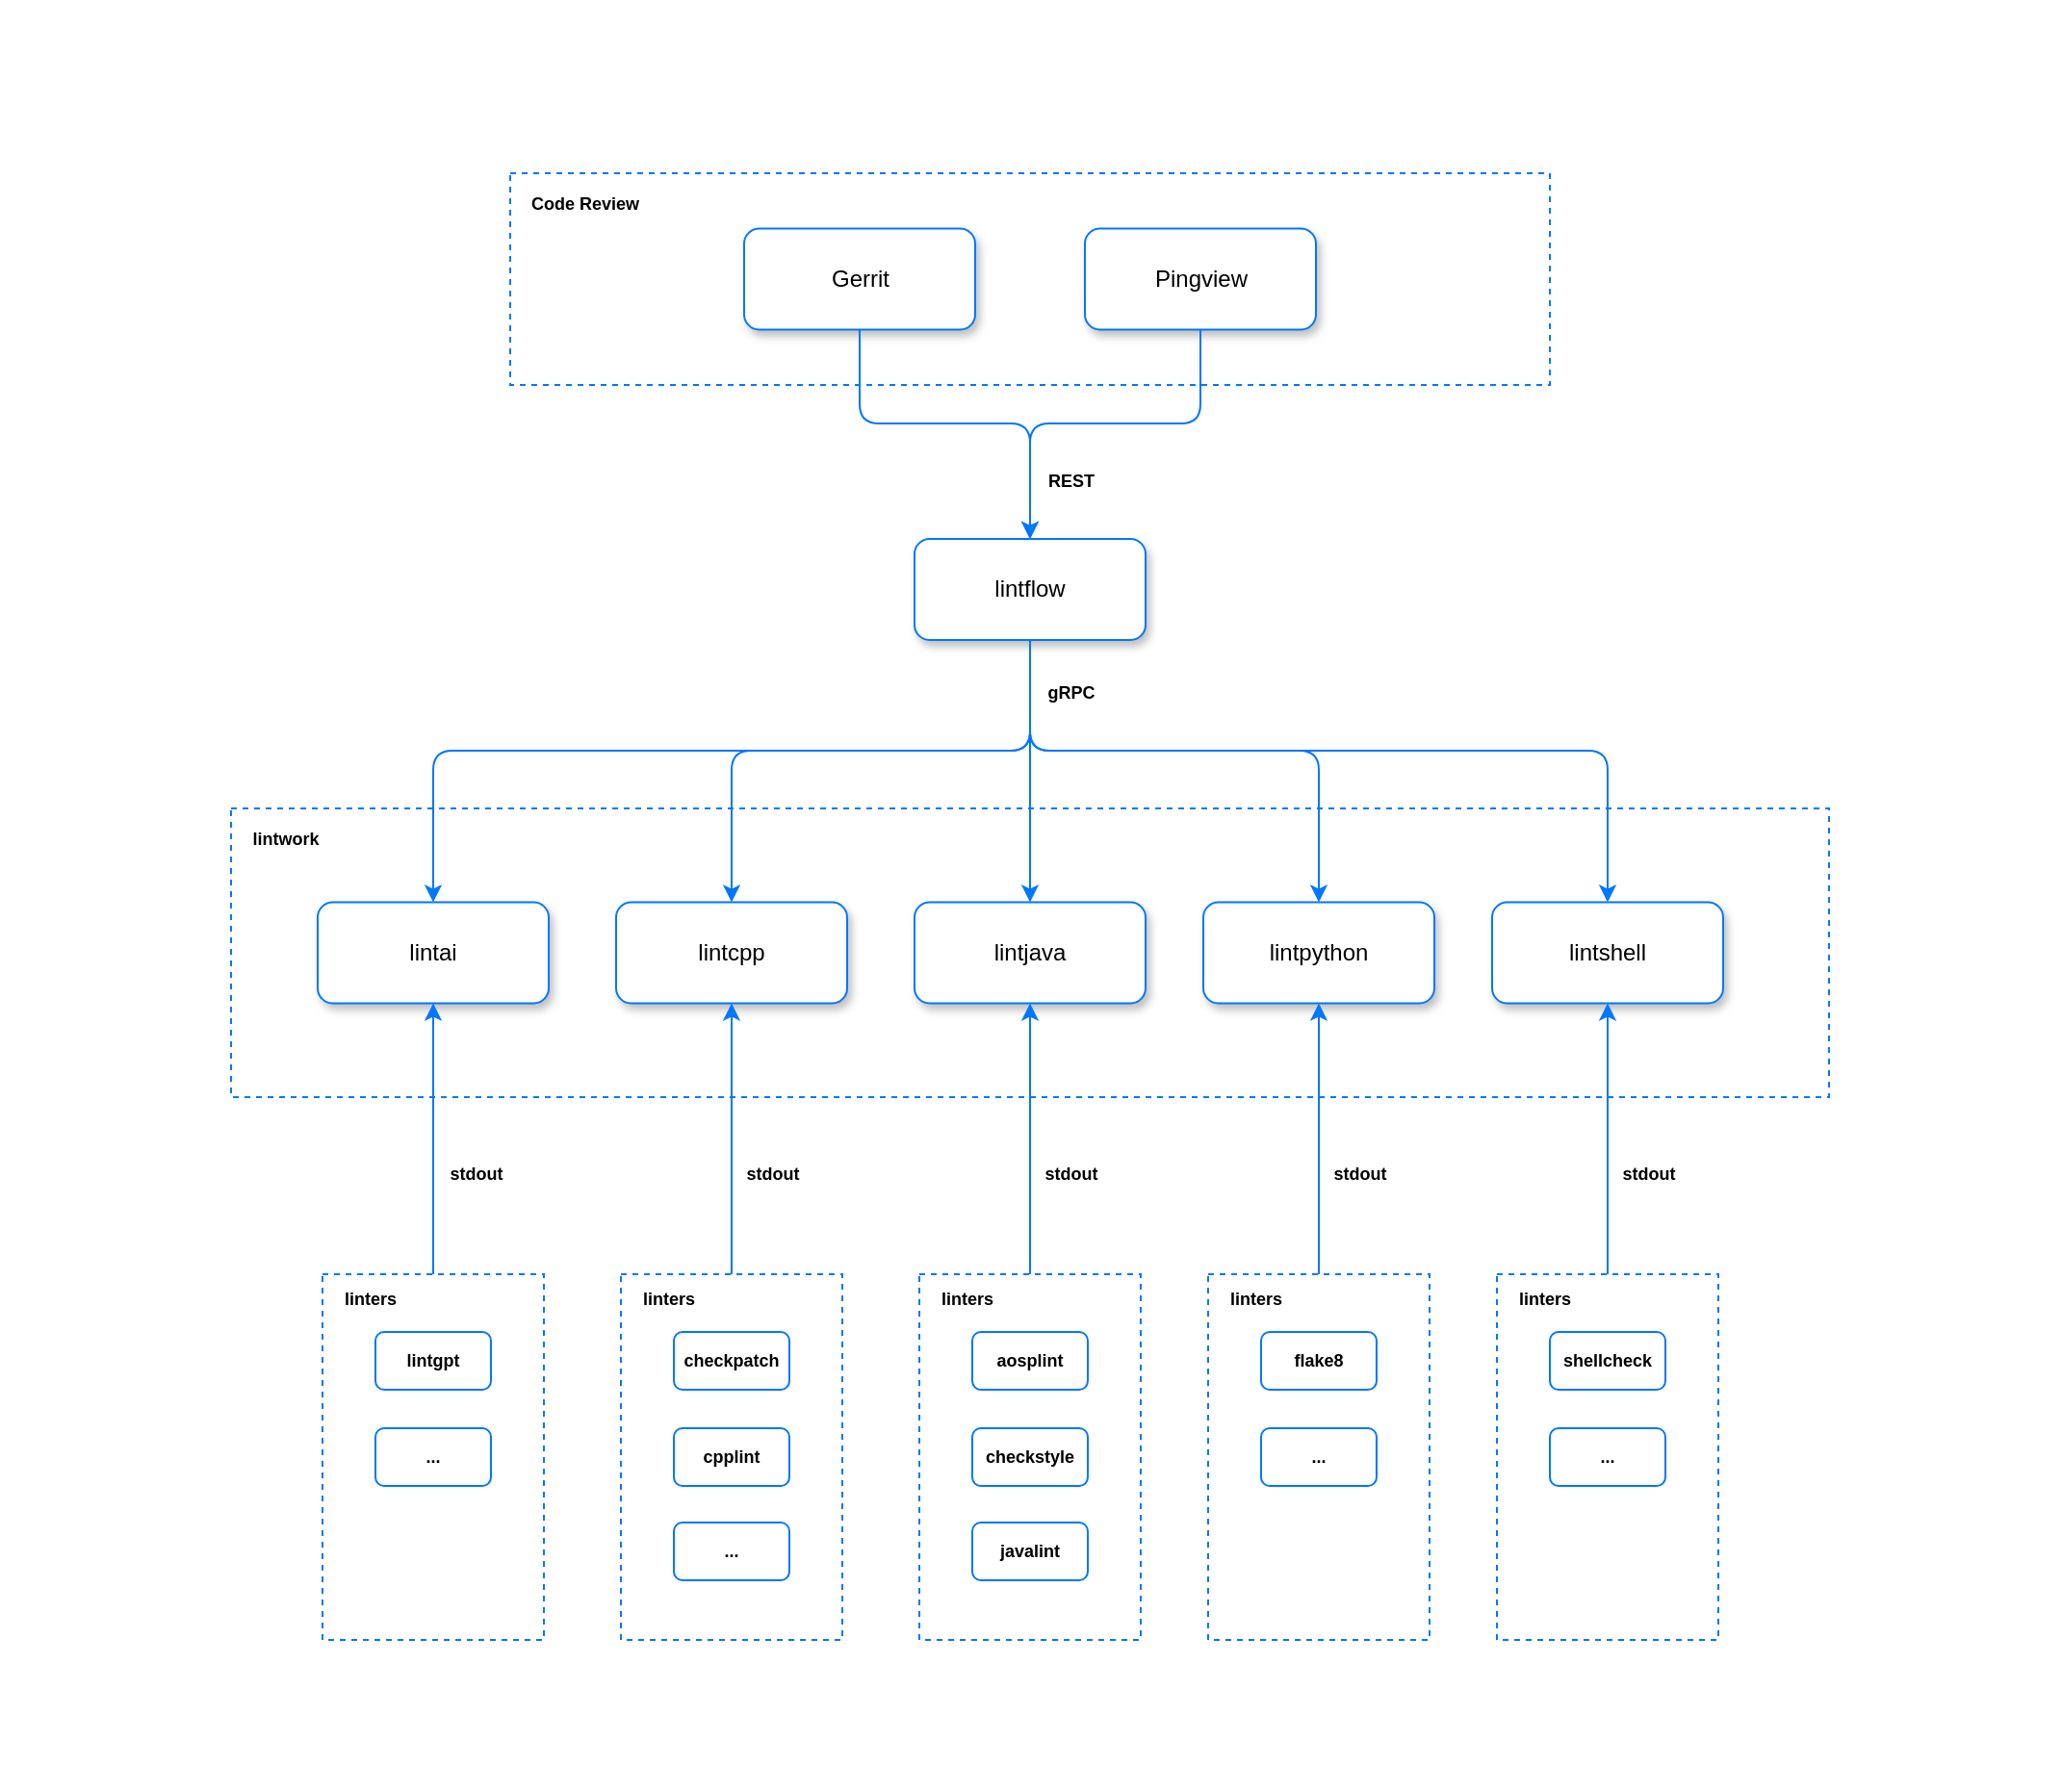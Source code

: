<mxfile scale="2" border="0">
    <diagram id="6hGFLwfOUW9BJ-s0fimq" name="Page-1">
        <mxGraphModel dx="3194" dy="999" grid="1" gridSize="10" guides="1" tooltips="1" connect="1" arrows="1" fold="1" page="1" pageScale="1" pageWidth="827" pageHeight="1169" math="0" shadow="0">
            <root>
                <mxCell id="0"/>
                <mxCell id="1" parent="0"/>
                <mxCell id="105" value="" style="rounded=0;whiteSpace=wrap;html=1;strokeColor=none;shadow=0;dashed=1;" vertex="1" parent="1">
                    <mxGeometry x="-985" y="340" width="1070" height="930" as="geometry"/>
                </mxCell>
                <mxCell id="36" value="" style="rounded=0;whiteSpace=wrap;html=1;strokeColor=#0077FF;shadow=0;dashed=1;" vertex="1" parent="1">
                    <mxGeometry x="-720" y="430" width="540" height="110" as="geometry"/>
                </mxCell>
                <mxCell id="37" value="&lt;span&gt;Gerrit&lt;/span&gt;" style="rounded=1;whiteSpace=wrap;html=1;shadow=1;strokeColor=#0077FF;fontStyle=0" vertex="1" parent="1">
                    <mxGeometry x="-598.5" y="458.75" width="120" height="52.5" as="geometry"/>
                </mxCell>
                <mxCell id="39" value="Code Review" style="text;html=1;strokeColor=none;fillColor=none;align=center;verticalAlign=middle;whiteSpace=wrap;rounded=0;shadow=0;fontStyle=1;fontSize=9;" vertex="1" parent="1">
                    <mxGeometry x="-716" y="436" width="70" height="20" as="geometry"/>
                </mxCell>
                <mxCell id="40" value="&lt;span&gt;Pingview&lt;/span&gt;" style="rounded=1;whiteSpace=wrap;html=1;shadow=1;strokeColor=#0077FF;fontStyle=0" vertex="1" parent="1">
                    <mxGeometry x="-421.5" y="458.75" width="120" height="52.5" as="geometry"/>
                </mxCell>
                <mxCell id="41" value="&lt;span&gt;lintflow&lt;br&gt;&lt;/span&gt;" style="rounded=1;whiteSpace=wrap;html=1;shadow=1;strokeColor=#0077FF;fontStyle=0" vertex="1" parent="1">
                    <mxGeometry x="-510" y="620" width="120" height="52.5" as="geometry"/>
                </mxCell>
                <mxCell id="50" value="" style="edgeStyle=elbowEdgeStyle;elbow=vertical;html=1;rounded=1;curved=0;sourcePerimeterSpacing=0;targetPerimeterSpacing=0;startSize=6;endSize=6;fontSize=9;exitX=0.5;exitY=1;exitDx=0;exitDy=0;entryX=0.5;entryY=0;entryDx=0;entryDy=0;strokeColor=#0077FF;" edge="1" parent="1" source="37" target="41">
                    <mxGeometry relative="1" as="geometry">
                        <mxPoint x="-360" y="670" as="targetPoint"/>
                        <Array as="points">
                            <mxPoint x="-490" y="560"/>
                        </Array>
                    </mxGeometry>
                </mxCell>
                <mxCell id="51" value="" style="edgeStyle=elbowEdgeStyle;elbow=vertical;html=1;rounded=1;curved=0;sourcePerimeterSpacing=0;targetPerimeterSpacing=0;startSize=6;endSize=6;fontSize=9;exitX=0.5;exitY=1;exitDx=0;exitDy=0;entryX=0.5;entryY=0;entryDx=0;entryDy=0;strokeColor=#0077FF;" edge="1" parent="1" source="40" target="41">
                    <mxGeometry relative="1" as="geometry">
                        <mxPoint x="-528.5" y="551.25" as="sourcePoint"/>
                        <mxPoint x="-440" y="630" as="targetPoint"/>
                        <Array as="points">
                            <mxPoint x="-400" y="560"/>
                        </Array>
                    </mxGeometry>
                </mxCell>
                <mxCell id="52" value="" style="rounded=0;whiteSpace=wrap;html=1;strokeColor=#0077FF;shadow=0;dashed=1;" vertex="1" parent="1">
                    <mxGeometry x="-865" y="760" width="830" height="150" as="geometry"/>
                </mxCell>
                <mxCell id="53" value="lintwork" style="text;html=1;strokeColor=none;fillColor=none;align=center;verticalAlign=middle;whiteSpace=wrap;rounded=0;shadow=0;fontStyle=1;fontSize=9;" vertex="1" parent="1">
                    <mxGeometry x="-860" y="766" width="47" height="20" as="geometry"/>
                </mxCell>
                <mxCell id="54" value="&lt;span&gt;lintai&lt;br&gt;&lt;/span&gt;" style="rounded=1;whiteSpace=wrap;html=1;shadow=1;strokeColor=#0077FF;fontStyle=0" vertex="1" parent="1">
                    <mxGeometry x="-820" y="808.75" width="120" height="52.5" as="geometry"/>
                </mxCell>
                <mxCell id="55" value="&lt;span&gt;lintcpp&lt;br&gt;&lt;/span&gt;" style="rounded=1;whiteSpace=wrap;html=1;shadow=1;strokeColor=#0077FF;fontStyle=0" vertex="1" parent="1">
                    <mxGeometry x="-665" y="808.75" width="120" height="52.5" as="geometry"/>
                </mxCell>
                <mxCell id="56" value="&lt;span&gt;lintjava&lt;br&gt;&lt;/span&gt;" style="rounded=1;whiteSpace=wrap;html=1;shadow=1;strokeColor=#0077FF;fontStyle=0" vertex="1" parent="1">
                    <mxGeometry x="-510" y="808.75" width="120" height="52.5" as="geometry"/>
                </mxCell>
                <mxCell id="57" value="&lt;span&gt;lintpython&lt;br&gt;&lt;/span&gt;" style="rounded=1;whiteSpace=wrap;html=1;shadow=1;strokeColor=#0077FF;fontStyle=0" vertex="1" parent="1">
                    <mxGeometry x="-360" y="808.75" width="120" height="52.5" as="geometry"/>
                </mxCell>
                <mxCell id="58" value="&lt;span&gt;lintshell&lt;br&gt;&lt;/span&gt;" style="rounded=1;whiteSpace=wrap;html=1;shadow=1;strokeColor=#0077FF;fontStyle=0" vertex="1" parent="1">
                    <mxGeometry x="-210" y="808.75" width="120" height="52.5" as="geometry"/>
                </mxCell>
                <mxCell id="59" value="" style="edgeStyle=elbowEdgeStyle;elbow=vertical;html=1;rounded=1;curved=0;sourcePerimeterSpacing=0;targetPerimeterSpacing=0;startSize=6;endSize=6;fontSize=9;exitX=0.5;exitY=1;exitDx=0;exitDy=0;entryX=0.5;entryY=0;entryDx=0;entryDy=0;strokeColor=#0077FF;" edge="1" parent="1" source="41" target="54">
                    <mxGeometry relative="1" as="geometry">
                        <mxPoint x="-351.5" y="551.25" as="sourcePoint"/>
                        <mxPoint x="-440" y="630" as="targetPoint"/>
                        <Array as="points">
                            <mxPoint x="-600" y="730"/>
                        </Array>
                    </mxGeometry>
                </mxCell>
                <mxCell id="60" value="" style="edgeStyle=elbowEdgeStyle;elbow=vertical;html=1;rounded=1;curved=0;sourcePerimeterSpacing=0;targetPerimeterSpacing=0;startSize=6;endSize=6;fontSize=9;exitX=0.5;exitY=1;exitDx=0;exitDy=0;entryX=0.5;entryY=0;entryDx=0;entryDy=0;strokeColor=#0077FF;" edge="1" parent="1" source="41" target="55">
                    <mxGeometry relative="1" as="geometry">
                        <mxPoint x="-440" y="682.5" as="sourcePoint"/>
                        <mxPoint x="-750" y="788.75" as="targetPoint"/>
                        <Array as="points">
                            <mxPoint x="-530" y="730"/>
                        </Array>
                    </mxGeometry>
                </mxCell>
                <mxCell id="61" value="" style="edgeStyle=elbowEdgeStyle;elbow=vertical;html=1;rounded=1;curved=0;sourcePerimeterSpacing=0;targetPerimeterSpacing=0;startSize=6;endSize=6;fontSize=9;exitX=0.5;exitY=1;exitDx=0;exitDy=0;entryX=0.5;entryY=0;entryDx=0;entryDy=0;strokeColor=#0077FF;" edge="1" parent="1" source="41" target="56">
                    <mxGeometry relative="1" as="geometry">
                        <mxPoint x="-440" y="682.5" as="sourcePoint"/>
                        <mxPoint x="-595" y="788.75" as="targetPoint"/>
                        <Array as="points">
                            <mxPoint x="-510" y="710"/>
                        </Array>
                    </mxGeometry>
                </mxCell>
                <mxCell id="62" value="" style="edgeStyle=elbowEdgeStyle;elbow=vertical;html=1;rounded=1;curved=0;sourcePerimeterSpacing=0;targetPerimeterSpacing=0;startSize=6;endSize=6;fontSize=9;exitX=0.5;exitY=1;exitDx=0;exitDy=0;entryX=0.5;entryY=0;entryDx=0;entryDy=0;strokeColor=#0077FF;" edge="1" parent="1" source="41" target="57">
                    <mxGeometry relative="1" as="geometry">
                        <mxPoint x="-440" y="682.5" as="sourcePoint"/>
                        <mxPoint x="-595" y="788.75" as="targetPoint"/>
                        <Array as="points">
                            <mxPoint x="-380" y="730"/>
                        </Array>
                    </mxGeometry>
                </mxCell>
                <mxCell id="63" value="" style="edgeStyle=elbowEdgeStyle;elbow=vertical;html=1;rounded=1;curved=0;sourcePerimeterSpacing=0;targetPerimeterSpacing=0;startSize=6;endSize=6;fontSize=9;exitX=0.5;exitY=1;exitDx=0;exitDy=0;entryX=0.5;entryY=0;entryDx=0;entryDy=0;strokeColor=#0077FF;" edge="1" parent="1" source="41" target="58">
                    <mxGeometry relative="1" as="geometry">
                        <mxPoint x="-440" y="682.5" as="sourcePoint"/>
                        <mxPoint x="-290" y="788.75" as="targetPoint"/>
                        <Array as="points">
                            <mxPoint x="-290" y="730"/>
                        </Array>
                    </mxGeometry>
                </mxCell>
                <mxCell id="65" value="" style="rounded=0;whiteSpace=wrap;html=1;shadow=0;strokeColor=#0077FF;fontSize=9;dashed=1;" vertex="1" parent="1">
                    <mxGeometry x="-817.5" y="1002" width="115" height="190" as="geometry"/>
                </mxCell>
                <mxCell id="68" value="&lt;b&gt;lintgpt&lt;/b&gt;" style="text;html=1;strokeColor=#0077FF;fillColor=none;align=center;verticalAlign=middle;whiteSpace=wrap;rounded=1;shadow=0;fontSize=9;fontStyle=0" vertex="1" parent="1">
                    <mxGeometry x="-790" y="1032" width="60" height="30" as="geometry"/>
                </mxCell>
                <mxCell id="69" value="REST" style="text;html=1;strokeColor=none;fillColor=none;align=center;verticalAlign=middle;whiteSpace=wrap;rounded=0;shadow=0;fontSize=9;fontStyle=1" vertex="1" parent="1">
                    <mxGeometry x="-450" y="580" width="43" height="20" as="geometry"/>
                </mxCell>
                <mxCell id="70" value="gRPC" style="text;html=1;strokeColor=none;fillColor=none;align=center;verticalAlign=middle;whiteSpace=wrap;rounded=0;shadow=0;fontSize=9;fontStyle=1" vertex="1" parent="1">
                    <mxGeometry x="-450" y="690" width="43" height="20" as="geometry"/>
                </mxCell>
                <mxCell id="73" value="linters" style="text;html=1;strokeColor=none;fillColor=none;align=center;verticalAlign=middle;whiteSpace=wrap;rounded=0;shadow=0;fontStyle=1;fontSize=9;" vertex="1" parent="1">
                    <mxGeometry x="-814.5" y="1005" width="43" height="20" as="geometry"/>
                </mxCell>
                <mxCell id="74" value="" style="rounded=0;whiteSpace=wrap;html=1;shadow=0;strokeColor=#0077FF;fontSize=9;dashed=1;" vertex="1" parent="1">
                    <mxGeometry x="-662.5" y="1002" width="115" height="190" as="geometry"/>
                </mxCell>
                <mxCell id="75" value="&lt;b&gt;checkpatch&lt;/b&gt;" style="text;html=1;strokeColor=#0077FF;fillColor=none;align=center;verticalAlign=middle;whiteSpace=wrap;rounded=1;shadow=0;fontSize=9;fontStyle=0" vertex="1" parent="1">
                    <mxGeometry x="-635" y="1032" width="60" height="30" as="geometry"/>
                </mxCell>
                <mxCell id="76" value="linters" style="text;html=1;strokeColor=none;fillColor=none;align=center;verticalAlign=middle;whiteSpace=wrap;rounded=0;shadow=0;fontStyle=1;fontSize=9;" vertex="1" parent="1">
                    <mxGeometry x="-659.5" y="1005" width="43" height="20" as="geometry"/>
                </mxCell>
                <mxCell id="77" value="&lt;b&gt;cpplint&lt;/b&gt;" style="text;html=1;strokeColor=#0077FF;fillColor=none;align=center;verticalAlign=middle;whiteSpace=wrap;rounded=1;shadow=0;fontSize=9;fontStyle=0" vertex="1" parent="1">
                    <mxGeometry x="-635" y="1082" width="60" height="30" as="geometry"/>
                </mxCell>
                <mxCell id="78" value="&lt;b&gt;...&lt;/b&gt;" style="text;html=1;strokeColor=#0077FF;fillColor=none;align=center;verticalAlign=middle;whiteSpace=wrap;rounded=1;shadow=0;fontSize=9;fontStyle=0" vertex="1" parent="1">
                    <mxGeometry x="-635" y="1131" width="60" height="30" as="geometry"/>
                </mxCell>
                <mxCell id="79" value="&lt;b&gt;...&lt;/b&gt;" style="text;html=1;strokeColor=#0077FF;fillColor=none;align=center;verticalAlign=middle;whiteSpace=wrap;rounded=1;shadow=0;fontSize=9;fontStyle=0" vertex="1" parent="1">
                    <mxGeometry x="-790" y="1082" width="60" height="30" as="geometry"/>
                </mxCell>
                <mxCell id="80" value="" style="rounded=0;whiteSpace=wrap;html=1;shadow=0;strokeColor=#0077FF;fontSize=9;dashed=1;" vertex="1" parent="1">
                    <mxGeometry x="-507.5" y="1002" width="115" height="190" as="geometry"/>
                </mxCell>
                <mxCell id="81" value="&lt;b&gt;aosplint&lt;/b&gt;" style="text;html=1;strokeColor=#0077FF;fillColor=none;align=center;verticalAlign=middle;whiteSpace=wrap;rounded=1;shadow=0;fontSize=9;fontStyle=0" vertex="1" parent="1">
                    <mxGeometry x="-480" y="1032" width="60" height="30" as="geometry"/>
                </mxCell>
                <mxCell id="82" value="linters" style="text;html=1;strokeColor=none;fillColor=none;align=center;verticalAlign=middle;whiteSpace=wrap;rounded=0;shadow=0;fontStyle=1;fontSize=9;" vertex="1" parent="1">
                    <mxGeometry x="-504.5" y="1005" width="43" height="20" as="geometry"/>
                </mxCell>
                <mxCell id="83" value="&lt;b&gt;checkstyle&lt;/b&gt;" style="text;html=1;strokeColor=#0077FF;fillColor=none;align=center;verticalAlign=middle;whiteSpace=wrap;rounded=1;shadow=0;fontSize=9;fontStyle=0" vertex="1" parent="1">
                    <mxGeometry x="-480" y="1082" width="60" height="30" as="geometry"/>
                </mxCell>
                <mxCell id="84" value="&lt;b&gt;javalint&lt;/b&gt;" style="text;html=1;strokeColor=#0077FF;fillColor=none;align=center;verticalAlign=middle;whiteSpace=wrap;rounded=1;shadow=0;fontSize=9;fontStyle=0" vertex="1" parent="1">
                    <mxGeometry x="-480" y="1131" width="60" height="30" as="geometry"/>
                </mxCell>
                <mxCell id="85" value="" style="rounded=0;whiteSpace=wrap;html=1;shadow=0;strokeColor=#0077FF;fontSize=9;dashed=1;" vertex="1" parent="1">
                    <mxGeometry x="-357.5" y="1002" width="115" height="190" as="geometry"/>
                </mxCell>
                <mxCell id="86" value="&lt;b&gt;flake8&lt;/b&gt;" style="text;html=1;strokeColor=#0077FF;fillColor=none;align=center;verticalAlign=middle;whiteSpace=wrap;rounded=1;shadow=0;fontSize=9;fontStyle=0" vertex="1" parent="1">
                    <mxGeometry x="-330" y="1032" width="60" height="30" as="geometry"/>
                </mxCell>
                <mxCell id="87" value="linters" style="text;html=1;strokeColor=none;fillColor=none;align=center;verticalAlign=middle;whiteSpace=wrap;rounded=0;shadow=0;fontStyle=1;fontSize=9;" vertex="1" parent="1">
                    <mxGeometry x="-354.5" y="1005" width="43" height="20" as="geometry"/>
                </mxCell>
                <mxCell id="88" value="&lt;b&gt;...&lt;/b&gt;" style="text;html=1;strokeColor=#0077FF;fillColor=none;align=center;verticalAlign=middle;whiteSpace=wrap;rounded=1;shadow=0;fontSize=9;fontStyle=0" vertex="1" parent="1">
                    <mxGeometry x="-330" y="1082" width="60" height="30" as="geometry"/>
                </mxCell>
                <mxCell id="90" value="" style="rounded=0;whiteSpace=wrap;html=1;shadow=0;strokeColor=#0077FF;fontSize=9;dashed=1;" vertex="1" parent="1">
                    <mxGeometry x="-207.5" y="1002" width="115" height="190" as="geometry"/>
                </mxCell>
                <mxCell id="91" value="&lt;b&gt;shellcheck&lt;/b&gt;" style="text;html=1;strokeColor=#0077FF;fillColor=none;align=center;verticalAlign=middle;whiteSpace=wrap;rounded=1;shadow=0;fontSize=9;fontStyle=0" vertex="1" parent="1">
                    <mxGeometry x="-180" y="1032" width="60" height="30" as="geometry"/>
                </mxCell>
                <mxCell id="92" value="linters" style="text;html=1;strokeColor=none;fillColor=none;align=center;verticalAlign=middle;whiteSpace=wrap;rounded=0;shadow=0;fontStyle=1;fontSize=9;" vertex="1" parent="1">
                    <mxGeometry x="-204.5" y="1005" width="43" height="20" as="geometry"/>
                </mxCell>
                <mxCell id="93" value="&lt;b&gt;...&lt;/b&gt;" style="text;html=1;strokeColor=#0077FF;fillColor=none;align=center;verticalAlign=middle;whiteSpace=wrap;rounded=1;shadow=0;fontSize=9;fontStyle=0" vertex="1" parent="1">
                    <mxGeometry x="-180" y="1082" width="60" height="30" as="geometry"/>
                </mxCell>
                <mxCell id="94" value="" style="endArrow=none;html=1;strokeColor=#0077FF;fontSize=9;exitX=0.5;exitY=1;exitDx=0;exitDy=0;entryX=0.5;entryY=0;entryDx=0;entryDy=0;startArrow=classic;startFill=1;endFill=0;" edge="1" parent="1" source="56" target="80">
                    <mxGeometry width="50" height="50" relative="1" as="geometry">
                        <mxPoint x="-470" y="880" as="sourcePoint"/>
                        <mxPoint x="-420" y="830" as="targetPoint"/>
                    </mxGeometry>
                </mxCell>
                <mxCell id="95" value="" style="endArrow=none;html=1;strokeColor=#0077FF;fontSize=9;exitX=0.5;exitY=1;exitDx=0;exitDy=0;entryX=0.5;entryY=0;entryDx=0;entryDy=0;startArrow=classic;startFill=1;endFill=0;" edge="1" parent="1" source="55" target="74">
                    <mxGeometry width="50" height="50" relative="1" as="geometry">
                        <mxPoint x="-440" y="871.25" as="sourcePoint"/>
                        <mxPoint x="-440" y="980.0" as="targetPoint"/>
                    </mxGeometry>
                </mxCell>
                <mxCell id="96" value="" style="endArrow=none;html=1;strokeColor=#0077FF;fontSize=9;exitX=0.5;exitY=1;exitDx=0;exitDy=0;entryX=0.5;entryY=0;entryDx=0;entryDy=0;startArrow=classic;startFill=1;endFill=0;" edge="1" parent="1" source="54" target="65">
                    <mxGeometry width="50" height="50" relative="1" as="geometry">
                        <mxPoint x="-595" y="871.25" as="sourcePoint"/>
                        <mxPoint x="-595" y="980.0" as="targetPoint"/>
                    </mxGeometry>
                </mxCell>
                <mxCell id="97" value="" style="endArrow=none;html=1;strokeColor=#0077FF;fontSize=9;exitX=0.5;exitY=1;exitDx=0;exitDy=0;entryX=0.5;entryY=0;entryDx=0;entryDy=0;startArrow=classic;startFill=1;endFill=0;" edge="1" parent="1" source="58" target="90">
                    <mxGeometry width="50" height="50" relative="1" as="geometry">
                        <mxPoint x="-440" y="871.25" as="sourcePoint"/>
                        <mxPoint x="-440" y="980.0" as="targetPoint"/>
                    </mxGeometry>
                </mxCell>
                <mxCell id="98" value="" style="endArrow=none;html=1;strokeColor=#0077FF;fontSize=9;exitX=0.5;exitY=1;exitDx=0;exitDy=0;entryX=0.5;entryY=0;entryDx=0;entryDy=0;startArrow=classic;startFill=1;endFill=0;" edge="1" parent="1" source="57" target="85">
                    <mxGeometry width="50" height="50" relative="1" as="geometry">
                        <mxPoint x="-300.37" y="861.25" as="sourcePoint"/>
                        <mxPoint x="-300.37" y="970.0" as="targetPoint"/>
                    </mxGeometry>
                </mxCell>
                <mxCell id="100" value="stdout" style="text;html=1;strokeColor=none;fillColor=none;align=center;verticalAlign=middle;whiteSpace=wrap;rounded=0;shadow=0;fontSize=9;fontStyle=1" vertex="1" parent="1">
                    <mxGeometry x="-759" y="940" width="43" height="20" as="geometry"/>
                </mxCell>
                <mxCell id="101" value="stdout" style="text;html=1;strokeColor=none;fillColor=none;align=center;verticalAlign=middle;whiteSpace=wrap;rounded=0;shadow=0;fontSize=9;fontStyle=1" vertex="1" parent="1">
                    <mxGeometry x="-605" y="940" width="43" height="20" as="geometry"/>
                </mxCell>
                <mxCell id="102" value="stdout" style="text;html=1;strokeColor=none;fillColor=none;align=center;verticalAlign=middle;whiteSpace=wrap;rounded=0;shadow=0;fontSize=9;fontStyle=1" vertex="1" parent="1">
                    <mxGeometry x="-450" y="940" width="43" height="20" as="geometry"/>
                </mxCell>
                <mxCell id="103" value="stdout" style="text;html=1;strokeColor=none;fillColor=none;align=center;verticalAlign=middle;whiteSpace=wrap;rounded=0;shadow=0;fontSize=9;fontStyle=1" vertex="1" parent="1">
                    <mxGeometry x="-300.5" y="940" width="43" height="20" as="geometry"/>
                </mxCell>
                <mxCell id="104" value="stdout" style="text;html=1;strokeColor=none;fillColor=none;align=center;verticalAlign=middle;whiteSpace=wrap;rounded=0;shadow=0;fontSize=9;fontStyle=1" vertex="1" parent="1">
                    <mxGeometry x="-150" y="940" width="43" height="20" as="geometry"/>
                </mxCell>
            </root>
        </mxGraphModel>
    </diagram>
</mxfile>